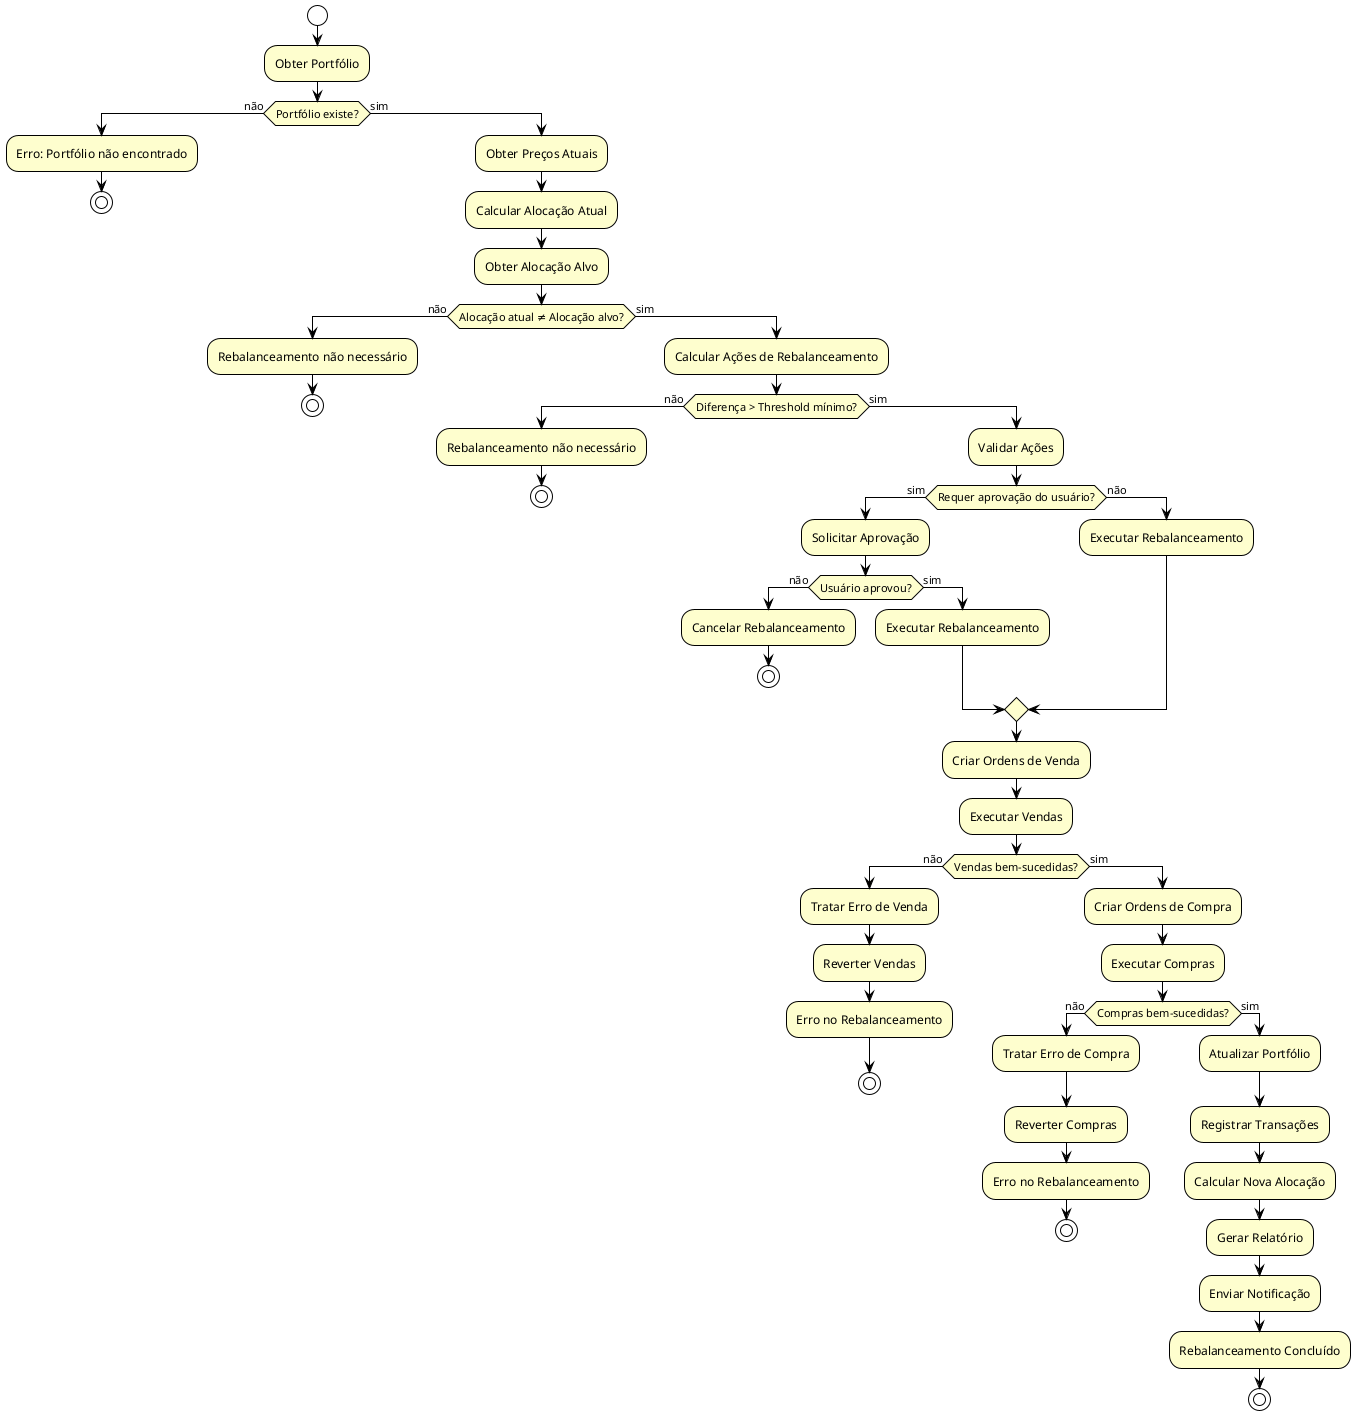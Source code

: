 @startuml Diagrama de Atividade - Rebalanceamento de Portfolio
!theme plain
skinparam activityDiamondBorderColor black
skinparam activityDiamondBackgroundColor #FEFECE
skinparam activityBorderColor black
skinparam activityBackgroundColor #FEFECE

start

:Obter Portfólio;

if (Portfólio existe?) then (não)
    :Erro: Portfólio não encontrado;
    stop
else (sim)
    :Obter Preços Atuais;
    :Calcular Alocação Atual;
    :Obter Alocação Alvo;
    
    if (Alocação atual ≠ Alocação alvo?) then (não)
        :Rebalanceamento não necessário;
        stop
    else (sim)
        :Calcular Ações de Rebalanceamento;
        
        if (Diferença > Threshold mínimo?) then (não)
            :Rebalanceamento não necessário;
            stop
        else (sim)
            :Validar Ações;
            
            if (Requer aprovação do usuário?) then (sim)
                :Solicitar Aprovação;
                
                if (Usuário aprovou?) then (não)
                    :Cancelar Rebalanceamento;
                    stop
                else (sim)
                    :Executar Rebalanceamento;
                endif
            else (não)
                :Executar Rebalanceamento;
            endif
            
            :Criar Ordens de Venda;
            :Executar Vendas;
            
            if (Vendas bem-sucedidas?) then (não)
                :Tratar Erro de Venda;
                :Reverter Vendas;
                :Erro no Rebalanceamento;
                stop
            else (sim)
                :Criar Ordens de Compra;
                :Executar Compras;
                
                if (Compras bem-sucedidas?) then (não)
                    :Tratar Erro de Compra;
                    :Reverter Compras;
                    :Erro no Rebalanceamento;
                    stop
                else (sim)
                    :Atualizar Portfólio;
                    :Registrar Transações;
                    :Calcular Nova Alocação;
                    :Gerar Relatório;
                    :Enviar Notificação;
                    :Rebalanceamento Concluído;
                    stop
                endif
            endif
        endif
    endif
endif

@enduml